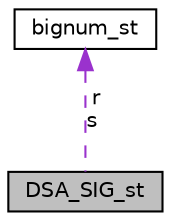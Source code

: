 digraph "DSA_SIG_st"
{
 // LATEX_PDF_SIZE
  edge [fontname="Helvetica",fontsize="10",labelfontname="Helvetica",labelfontsize="10"];
  node [fontname="Helvetica",fontsize="10",shape=record];
  Node1 [label="DSA_SIG_st",height=0.2,width=0.4,color="black", fillcolor="grey75", style="filled", fontcolor="black",tooltip=" "];
  Node2 -> Node1 [dir="back",color="darkorchid3",fontsize="10",style="dashed",label=" r\ns" ,fontname="Helvetica"];
  Node2 [label="bignum_st",height=0.2,width=0.4,color="black", fillcolor="white", style="filled",URL="$bn_8h.html#structbignum__st",tooltip=" "];
}
